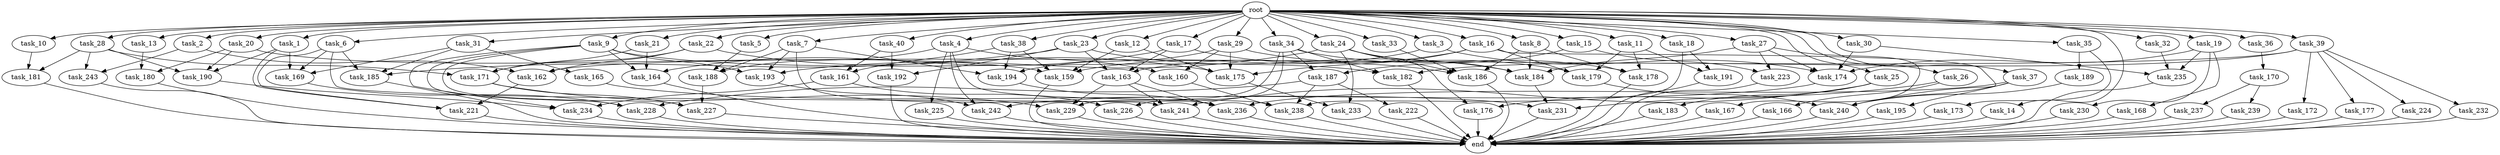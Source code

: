 digraph G {
  root [size="0.000000"];
  task_1 [size="10.240000"];
  task_2 [size="10.240000"];
  task_3 [size="10.240000"];
  task_4 [size="10.240000"];
  task_5 [size="10.240000"];
  task_6 [size="10.240000"];
  task_7 [size="10.240000"];
  task_8 [size="10.240000"];
  task_9 [size="10.240000"];
  task_10 [size="10.240000"];
  task_11 [size="10.240000"];
  task_12 [size="10.240000"];
  task_13 [size="10.240000"];
  task_14 [size="10.240000"];
  task_15 [size="10.240000"];
  task_16 [size="10.240000"];
  task_17 [size="10.240000"];
  task_18 [size="10.240000"];
  task_19 [size="10.240000"];
  task_20 [size="10.240000"];
  task_21 [size="10.240000"];
  task_22 [size="10.240000"];
  task_23 [size="10.240000"];
  task_24 [size="10.240000"];
  task_25 [size="10.240000"];
  task_26 [size="10.240000"];
  task_27 [size="10.240000"];
  task_28 [size="10.240000"];
  task_29 [size="10.240000"];
  task_30 [size="10.240000"];
  task_31 [size="10.240000"];
  task_32 [size="10.240000"];
  task_33 [size="10.240000"];
  task_34 [size="10.240000"];
  task_35 [size="10.240000"];
  task_36 [size="10.240000"];
  task_37 [size="10.240000"];
  task_38 [size="10.240000"];
  task_39 [size="10.240000"];
  task_40 [size="10.240000"];
  task_159 [size="11596411699.200001"];
  task_160 [size="1116691496.960000"];
  task_161 [size="13915694039.040001"];
  task_162 [size="4294967296.000000"];
  task_163 [size="9105330667.520000"];
  task_164 [size="14173392076.800001"];
  task_165 [size="5497558138.880000"];
  task_166 [size="1374389534.720000"];
  task_167 [size="3092376453.120000"];
  task_168 [size="2147483648.000000"];
  task_169 [size="8246337208.320000"];
  task_170 [size="3092376453.120000"];
  task_171 [size="11510512353.280001"];
  task_172 [size="1374389534.720000"];
  task_173 [size="2147483648.000000"];
  task_174 [size="14173392076.800001"];
  task_175 [size="11596411699.200001"];
  task_176 [size="4294967296.000000"];
  task_177 [size="1374389534.720000"];
  task_178 [size="8933531975.680000"];
  task_179 [size="12799002542.080000"];
  task_180 [size="2920577761.280000"];
  task_181 [size="1116691496.960000"];
  task_182 [size="8675833937.920000"];
  task_183 [size="2147483648.000000"];
  task_184 [size="6356551598.080000"];
  task_185 [size="7645041786.880000"];
  task_186 [size="8074538516.480000"];
  task_187 [size="8589934592.000000"];
  task_188 [size="5325759447.040000"];
  task_189 [size="2147483648.000000"];
  task_190 [size="4294967296.000000"];
  task_191 [size="7645041786.880000"];
  task_192 [size="7730941132.800000"];
  task_193 [size="10565619548.160000"];
  task_194 [size="11510512353.280001"];
  task_195 [size="8589934592.000000"];
  task_221 [size="9706626088.960001"];
  task_222 [size="1374389534.720000"];
  task_223 [size="8589934592.000000"];
  task_224 [size="1374389534.720000"];
  task_225 [size="773094113.280000"];
  task_226 [size="3865470566.400000"];
  task_227 [size="13314398617.600000"];
  task_228 [size="6957847019.520000"];
  task_229 [size="6012954214.400001"];
  task_230 [size="2147483648.000000"];
  task_231 [size="5927054868.480000"];
  task_232 [size="1374389534.720000"];
  task_233 [size="5239860101.120000"];
  task_234 [size="5325759447.040000"];
  task_235 [size="12884901888.000000"];
  task_236 [size="13915694039.040001"];
  task_237 [size="4209067950.080000"];
  task_238 [size="11252814315.520000"];
  task_239 [size="4209067950.080000"];
  task_240 [size="24137716203.520000"];
  task_241 [size="4294967296.000000"];
  task_242 [size="7645041786.880000"];
  task_243 [size="1546188226.560000"];
  end [size="0.000000"];

  root -> task_1 [size="1.000000"];
  root -> task_2 [size="1.000000"];
  root -> task_3 [size="1.000000"];
  root -> task_4 [size="1.000000"];
  root -> task_5 [size="1.000000"];
  root -> task_6 [size="1.000000"];
  root -> task_7 [size="1.000000"];
  root -> task_8 [size="1.000000"];
  root -> task_9 [size="1.000000"];
  root -> task_10 [size="1.000000"];
  root -> task_11 [size="1.000000"];
  root -> task_12 [size="1.000000"];
  root -> task_13 [size="1.000000"];
  root -> task_14 [size="1.000000"];
  root -> task_15 [size="1.000000"];
  root -> task_16 [size="1.000000"];
  root -> task_17 [size="1.000000"];
  root -> task_18 [size="1.000000"];
  root -> task_19 [size="1.000000"];
  root -> task_20 [size="1.000000"];
  root -> task_21 [size="1.000000"];
  root -> task_22 [size="1.000000"];
  root -> task_23 [size="1.000000"];
  root -> task_24 [size="1.000000"];
  root -> task_25 [size="1.000000"];
  root -> task_26 [size="1.000000"];
  root -> task_27 [size="1.000000"];
  root -> task_28 [size="1.000000"];
  root -> task_29 [size="1.000000"];
  root -> task_30 [size="1.000000"];
  root -> task_31 [size="1.000000"];
  root -> task_32 [size="1.000000"];
  root -> task_33 [size="1.000000"];
  root -> task_34 [size="1.000000"];
  root -> task_35 [size="1.000000"];
  root -> task_36 [size="1.000000"];
  root -> task_37 [size="1.000000"];
  root -> task_38 [size="1.000000"];
  root -> task_39 [size="1.000000"];
  root -> task_40 [size="1.000000"];
  task_1 -> task_169 [size="134217728.000000"];
  task_1 -> task_190 [size="134217728.000000"];
  task_1 -> task_221 [size="134217728.000000"];
  task_2 -> task_162 [size="75497472.000000"];
  task_2 -> task_243 [size="75497472.000000"];
  task_3 -> task_159 [size="33554432.000000"];
  task_3 -> task_174 [size="33554432.000000"];
  task_4 -> task_160 [size="75497472.000000"];
  task_4 -> task_188 [size="75497472.000000"];
  task_4 -> task_225 [size="75497472.000000"];
  task_4 -> task_238 [size="75497472.000000"];
  task_4 -> task_242 [size="75497472.000000"];
  task_5 -> task_188 [size="33554432.000000"];
  task_6 -> task_169 [size="134217728.000000"];
  task_6 -> task_185 [size="134217728.000000"];
  task_6 -> task_221 [size="134217728.000000"];
  task_6 -> task_241 [size="134217728.000000"];
  task_7 -> task_188 [size="411041792.000000"];
  task_7 -> task_193 [size="411041792.000000"];
  task_7 -> task_194 [size="411041792.000000"];
  task_7 -> task_236 [size="411041792.000000"];
  task_8 -> task_178 [size="33554432.000000"];
  task_8 -> task_184 [size="33554432.000000"];
  task_8 -> task_186 [size="33554432.000000"];
  task_9 -> task_164 [size="411041792.000000"];
  task_9 -> task_182 [size="411041792.000000"];
  task_9 -> task_193 [size="411041792.000000"];
  task_9 -> task_227 [size="411041792.000000"];
  task_9 -> task_228 [size="411041792.000000"];
  task_9 -> task_234 [size="411041792.000000"];
  task_10 -> task_181 [size="33554432.000000"];
  task_11 -> task_178 [size="536870912.000000"];
  task_11 -> task_179 [size="536870912.000000"];
  task_11 -> task_191 [size="536870912.000000"];
  task_12 -> task_159 [size="209715200.000000"];
  task_12 -> task_175 [size="209715200.000000"];
  task_13 -> task_180 [size="75497472.000000"];
  task_14 -> end [size="1.000000"];
  task_15 -> task_187 [size="536870912.000000"];
  task_15 -> task_223 [size="536870912.000000"];
  task_16 -> task_163 [size="679477248.000000"];
  task_16 -> task_175 [size="679477248.000000"];
  task_16 -> task_179 [size="679477248.000000"];
  task_16 -> task_240 [size="679477248.000000"];
  task_17 -> task_163 [size="134217728.000000"];
  task_17 -> task_164 [size="134217728.000000"];
  task_17 -> task_186 [size="134217728.000000"];
  task_18 -> task_191 [size="209715200.000000"];
  task_18 -> task_238 [size="209715200.000000"];
  task_19 -> task_168 [size="209715200.000000"];
  task_19 -> task_174 [size="209715200.000000"];
  task_19 -> task_230 [size="209715200.000000"];
  task_19 -> task_235 [size="209715200.000000"];
  task_20 -> task_159 [size="209715200.000000"];
  task_20 -> task_180 [size="209715200.000000"];
  task_20 -> task_190 [size="209715200.000000"];
  task_21 -> task_164 [size="838860800.000000"];
  task_21 -> task_171 [size="838860800.000000"];
  task_22 -> task_162 [size="209715200.000000"];
  task_22 -> task_171 [size="209715200.000000"];
  task_22 -> task_175 [size="209715200.000000"];
  task_23 -> task_163 [size="75497472.000000"];
  task_23 -> task_184 [size="75497472.000000"];
  task_23 -> task_185 [size="75497472.000000"];
  task_23 -> task_192 [size="75497472.000000"];
  task_24 -> task_176 [size="209715200.000000"];
  task_24 -> task_184 [size="209715200.000000"];
  task_24 -> task_186 [size="209715200.000000"];
  task_24 -> task_193 [size="209715200.000000"];
  task_24 -> task_233 [size="209715200.000000"];
  task_25 -> task_176 [size="209715200.000000"];
  task_25 -> task_183 [size="209715200.000000"];
  task_25 -> task_241 [size="209715200.000000"];
  task_26 -> task_166 [size="134217728.000000"];
  task_26 -> task_231 [size="134217728.000000"];
  task_27 -> task_167 [size="301989888.000000"];
  task_27 -> task_174 [size="301989888.000000"];
  task_27 -> task_184 [size="301989888.000000"];
  task_27 -> task_223 [size="301989888.000000"];
  task_28 -> task_171 [size="75497472.000000"];
  task_28 -> task_181 [size="75497472.000000"];
  task_28 -> task_190 [size="75497472.000000"];
  task_28 -> task_243 [size="75497472.000000"];
  task_29 -> task_160 [size="33554432.000000"];
  task_29 -> task_175 [size="33554432.000000"];
  task_29 -> task_179 [size="33554432.000000"];
  task_29 -> task_194 [size="33554432.000000"];
  task_30 -> task_174 [size="838860800.000000"];
  task_30 -> task_235 [size="838860800.000000"];
  task_31 -> task_165 [size="536870912.000000"];
  task_31 -> task_169 [size="536870912.000000"];
  task_31 -> task_185 [size="536870912.000000"];
  task_32 -> task_235 [size="209715200.000000"];
  task_33 -> task_186 [size="411041792.000000"];
  task_34 -> task_178 [size="301989888.000000"];
  task_34 -> task_182 [size="301989888.000000"];
  task_34 -> task_187 [size="301989888.000000"];
  task_34 -> task_226 [size="301989888.000000"];
  task_34 -> task_229 [size="301989888.000000"];
  task_35 -> task_173 [size="209715200.000000"];
  task_35 -> task_189 [size="209715200.000000"];
  task_36 -> task_170 [size="301989888.000000"];
  task_37 -> task_195 [size="838860800.000000"];
  task_37 -> task_236 [size="838860800.000000"];
  task_37 -> task_240 [size="838860800.000000"];
  task_38 -> task_159 [size="679477248.000000"];
  task_38 -> task_161 [size="679477248.000000"];
  task_38 -> task_194 [size="679477248.000000"];
  task_39 -> task_162 [size="134217728.000000"];
  task_39 -> task_172 [size="134217728.000000"];
  task_39 -> task_177 [size="134217728.000000"];
  task_39 -> task_182 [size="134217728.000000"];
  task_39 -> task_224 [size="134217728.000000"];
  task_39 -> task_232 [size="134217728.000000"];
  task_40 -> task_161 [size="679477248.000000"];
  task_40 -> task_192 [size="679477248.000000"];
  task_159 -> end [size="1.000000"];
  task_160 -> task_238 [size="679477248.000000"];
  task_161 -> task_226 [size="75497472.000000"];
  task_161 -> task_234 [size="75497472.000000"];
  task_162 -> task_221 [size="679477248.000000"];
  task_163 -> task_229 [size="75497472.000000"];
  task_163 -> task_236 [size="75497472.000000"];
  task_163 -> task_241 [size="75497472.000000"];
  task_164 -> end [size="1.000000"];
  task_165 -> task_231 [size="411041792.000000"];
  task_166 -> end [size="1.000000"];
  task_167 -> end [size="1.000000"];
  task_168 -> end [size="1.000000"];
  task_169 -> task_228 [size="134217728.000000"];
  task_170 -> task_237 [size="411041792.000000"];
  task_170 -> task_239 [size="411041792.000000"];
  task_171 -> task_227 [size="209715200.000000"];
  task_171 -> task_229 [size="209715200.000000"];
  task_172 -> end [size="1.000000"];
  task_173 -> end [size="1.000000"];
  task_174 -> task_242 [size="134217728.000000"];
  task_175 -> task_233 [size="301989888.000000"];
  task_176 -> end [size="1.000000"];
  task_177 -> end [size="1.000000"];
  task_178 -> end [size="1.000000"];
  task_179 -> task_240 [size="301989888.000000"];
  task_180 -> end [size="1.000000"];
  task_181 -> end [size="1.000000"];
  task_182 -> end [size="1.000000"];
  task_183 -> end [size="1.000000"];
  task_184 -> task_231 [size="33554432.000000"];
  task_185 -> end [size="1.000000"];
  task_186 -> end [size="1.000000"];
  task_187 -> task_222 [size="134217728.000000"];
  task_187 -> task_228 [size="134217728.000000"];
  task_187 -> task_238 [size="134217728.000000"];
  task_188 -> task_227 [size="679477248.000000"];
  task_189 -> task_240 [size="536870912.000000"];
  task_190 -> task_234 [size="33554432.000000"];
  task_191 -> end [size="1.000000"];
  task_192 -> end [size="1.000000"];
  task_193 -> task_242 [size="536870912.000000"];
  task_194 -> task_236 [size="33554432.000000"];
  task_195 -> end [size="1.000000"];
  task_221 -> end [size="1.000000"];
  task_222 -> end [size="1.000000"];
  task_223 -> end [size="1.000000"];
  task_224 -> end [size="1.000000"];
  task_225 -> end [size="1.000000"];
  task_226 -> end [size="1.000000"];
  task_227 -> end [size="1.000000"];
  task_228 -> end [size="1.000000"];
  task_229 -> end [size="1.000000"];
  task_230 -> end [size="1.000000"];
  task_231 -> end [size="1.000000"];
  task_232 -> end [size="1.000000"];
  task_233 -> end [size="1.000000"];
  task_234 -> end [size="1.000000"];
  task_235 -> end [size="1.000000"];
  task_236 -> end [size="1.000000"];
  task_237 -> end [size="1.000000"];
  task_238 -> end [size="1.000000"];
  task_239 -> end [size="1.000000"];
  task_240 -> end [size="1.000000"];
  task_241 -> end [size="1.000000"];
  task_242 -> end [size="1.000000"];
  task_243 -> end [size="1.000000"];
}
